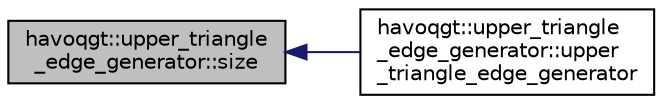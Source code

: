 digraph "havoqgt::upper_triangle_edge_generator::size"
{
  edge [fontname="Helvetica",fontsize="10",labelfontname="Helvetica",labelfontsize="10"];
  node [fontname="Helvetica",fontsize="10",shape=record];
  rankdir="LR";
  Node1 [label="havoqgt::upper_triangle\l_edge_generator::size",height=0.2,width=0.4,color="black", fillcolor="grey75", style="filled", fontcolor="black"];
  Node1 -> Node2 [dir="back",color="midnightblue",fontsize="10",style="solid",fontname="Helvetica"];
  Node2 [label="havoqgt::upper_triangle\l_edge_generator::upper\l_triangle_edge_generator",height=0.2,width=0.4,color="black", fillcolor="white", style="filled",URL="$classhavoqgt_1_1upper__triangle__edge__generator.html#a0543915f4df2f6f0c237b941b686091f"];
}
